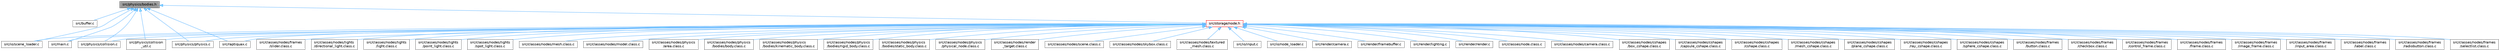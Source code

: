digraph "src/physics/bodies.h"
{
 // LATEX_PDF_SIZE
  bgcolor="transparent";
  edge [fontname=Helvetica,fontsize=10,labelfontname=Helvetica,labelfontsize=10];
  node [fontname=Helvetica,fontsize=10,shape=box,height=0.2,width=0.4];
  Node1 [id="Node000001",label="src/physics/bodies.h",height=0.2,width=0.4,color="gray40", fillcolor="grey60", style="filled", fontcolor="black",tooltip=" "];
  Node1 -> Node2 [id="edge1_Node000001_Node000002",dir="back",color="steelblue1",style="solid",tooltip=" "];
  Node2 [id="Node000002",label="src/buffer.c",height=0.2,width=0.4,color="grey40", fillcolor="white", style="filled",URL="$buffer_8c.html",tooltip=" "];
  Node1 -> Node3 [id="edge2_Node000001_Node000003",dir="back",color="steelblue1",style="solid",tooltip=" "];
  Node3 [id="Node000003",label="src/io/scene_loader.c",height=0.2,width=0.4,color="grey40", fillcolor="white", style="filled",URL="$scene__loader_8c.html",tooltip=" "];
  Node1 -> Node4 [id="edge3_Node000001_Node000004",dir="back",color="steelblue1",style="solid",tooltip=" "];
  Node4 [id="Node000004",label="src/main.c",height=0.2,width=0.4,color="grey40", fillcolor="white", style="filled",URL="$main_8c.html",tooltip=" "];
  Node1 -> Node5 [id="edge4_Node000001_Node000005",dir="back",color="steelblue1",style="solid",tooltip=" "];
  Node5 [id="Node000005",label="src/physics/collision.c",height=0.2,width=0.4,color="grey40", fillcolor="white", style="filled",URL="$collision_8c.html",tooltip=" "];
  Node1 -> Node6 [id="edge5_Node000001_Node000006",dir="back",color="steelblue1",style="solid",tooltip=" "];
  Node6 [id="Node000006",label="src/physics/collision\l_util.c",height=0.2,width=0.4,color="grey40", fillcolor="white", style="filled",URL="$collision__util_8c.html",tooltip=" "];
  Node1 -> Node7 [id="edge6_Node000001_Node000007",dir="back",color="steelblue1",style="solid",tooltip=" "];
  Node7 [id="Node000007",label="src/physics/physics.c",height=0.2,width=0.4,color="grey40", fillcolor="white", style="filled",URL="$physics_8c.html",tooltip=" "];
  Node1 -> Node8 [id="edge7_Node000001_Node000008",dir="back",color="steelblue1",style="solid",tooltip=" "];
  Node8 [id="Node000008",label="src/raptiquax.c",height=0.2,width=0.4,color="grey40", fillcolor="white", style="filled",URL="$raptiquax_8c.html",tooltip=" "];
  Node1 -> Node9 [id="edge8_Node000001_Node000009",dir="back",color="steelblue1",style="solid",tooltip=" "];
  Node9 [id="Node000009",label="src/storage/node.h",height=0.2,width=0.4,color="red", fillcolor="#FFF0F0", style="filled",URL="$node_8h.html",tooltip="Defines the structure for a tree and its nodes used in the project."];
  Node9 -> Node10 [id="edge9_Node000009_Node000010",dir="back",color="steelblue1",style="solid",tooltip=" "];
  Node10 [id="Node000010",label="src/classes/node.class.c",height=0.2,width=0.4,color="grey40", fillcolor="white", style="filled",URL="$node_8class_8c.html",tooltip="Implementation of the node class for the ProjetSDLOpenGLL2 project."];
  Node9 -> Node11 [id="edge10_Node000009_Node000011",dir="back",color="steelblue1",style="solid",tooltip=" "];
  Node11 [id="Node000011",label="src/classes/nodes/camera.class.c",height=0.2,width=0.4,color="grey40", fillcolor="white", style="filled",URL="$camera_8class_8c.html",tooltip="This file contains the implementation of the Camera class."];
  Node9 -> Node12 [id="edge11_Node000009_Node000012",dir="back",color="steelblue1",style="solid",tooltip=" "];
  Node12 [id="Node000012",label="src/classes/nodes/cshapes\l/box_cshape.class.c",height=0.2,width=0.4,color="grey40", fillcolor="white", style="filled",URL="$box__cshape_8class_8c.html",tooltip="This source file defines the BoxCShape class and its associated methods."];
  Node9 -> Node13 [id="edge12_Node000009_Node000013",dir="back",color="steelblue1",style="solid",tooltip=" "];
  Node13 [id="Node000013",label="src/classes/nodes/cshapes\l/capsule_cshape.class.c",height=0.2,width=0.4,color="grey40", fillcolor="white", style="filled",URL="$capsule__cshape_8class_8c.html",tooltip="This file defines the implementation of the capsule shape class."];
  Node9 -> Node14 [id="edge13_Node000009_Node000014",dir="back",color="steelblue1",style="solid",tooltip=" "];
  Node14 [id="Node000014",label="src/classes/nodes/cshapes\l/cshape.class.c",height=0.2,width=0.4,color="grey40", fillcolor="white", style="filled",URL="$cshape_8class_8c.html",tooltip="This file defines the implementation of various CShape classes."];
  Node9 -> Node15 [id="edge14_Node000009_Node000015",dir="back",color="steelblue1",style="solid",tooltip=" "];
  Node15 [id="Node000015",label="src/classes/nodes/cshapes\l/mesh_cshape.class.c",height=0.2,width=0.4,color="grey40", fillcolor="white", style="filled",URL="$mesh__cshape_8class_8c.html",tooltip="This file defines the implementation of mesh shapes for the project."];
  Node9 -> Node16 [id="edge15_Node000009_Node000016",dir="back",color="steelblue1",style="solid",tooltip=" "];
  Node16 [id="Node000016",label="src/classes/nodes/cshapes\l/plane_cshape.class.c",height=0.2,width=0.4,color="grey40", fillcolor="white", style="filled",URL="$plane__cshape_8class_8c.html",tooltip="This file defines the implementation of a plane shape class."];
  Node9 -> Node17 [id="edge16_Node000009_Node000017",dir="back",color="steelblue1",style="solid",tooltip=" "];
  Node17 [id="Node000017",label="src/classes/nodes/cshapes\l/ray_cshape.class.c",height=0.2,width=0.4,color="grey40", fillcolor="white", style="filled",URL="$ray__cshape_8class_8c.html",tooltip="This file defines the implementation of ray-casting shapes."];
  Node9 -> Node18 [id="edge17_Node000009_Node000018",dir="back",color="steelblue1",style="solid",tooltip=" "];
  Node18 [id="Node000018",label="src/classes/nodes/cshapes\l/sphere_cshape.class.c",height=0.2,width=0.4,color="grey40", fillcolor="white", style="filled",URL="$sphere__cshape_8class_8c.html",tooltip="This file contains the implementation of the SphereCShape class."];
  Node9 -> Node19 [id="edge18_Node000009_Node000019",dir="back",color="steelblue1",style="solid",tooltip=" "];
  Node19 [id="Node000019",label="src/classes/nodes/frames\l/button.class.c",height=0.2,width=0.4,color="grey40", fillcolor="white", style="filled",URL="$button_8class_8c.html",tooltip="This file defines the Button class and its associated methods."];
  Node9 -> Node20 [id="edge19_Node000009_Node000020",dir="back",color="steelblue1",style="solid",tooltip=" "];
  Node20 [id="Node000020",label="src/classes/nodes/frames\l/checkbox.class.c",height=0.2,width=0.4,color="grey40", fillcolor="white", style="filled",URL="$checkbox_8class_8c.html",tooltip="Implementation of the Checkbox class for the GUI framework."];
  Node9 -> Node21 [id="edge20_Node000009_Node000021",dir="back",color="steelblue1",style="solid",tooltip=" "];
  Node21 [id="Node000021",label="src/classes/nodes/frames\l/control_frame.class.c",height=0.2,width=0.4,color="grey40", fillcolor="white", style="filled",URL="$control__frame_8class_8c.html",tooltip="This file defines the implementation of the control frame class."];
  Node9 -> Node22 [id="edge21_Node000009_Node000022",dir="back",color="steelblue1",style="solid",tooltip=" "];
  Node22 [id="Node000022",label="src/classes/nodes/frames\l/frame.class.c",height=0.2,width=0.4,color="grey40", fillcolor="white", style="filled",URL="$frame_8class_8c.html",tooltip="This file defines the implementation of frame-related functionalities."];
  Node9 -> Node23 [id="edge22_Node000009_Node000023",dir="back",color="steelblue1",style="solid",tooltip=" "];
  Node23 [id="Node000023",label="src/classes/nodes/frames\l/image_frame.class.c",height=0.2,width=0.4,color="grey40", fillcolor="white", style="filled",URL="$image__frame_8class_8c.html",tooltip="This file contains the implementation of the ImageFrame class."];
  Node9 -> Node24 [id="edge23_Node000009_Node000024",dir="back",color="steelblue1",style="solid",tooltip=" "];
  Node24 [id="Node000024",label="src/classes/nodes/frames\l/input_area.class.c",height=0.2,width=0.4,color="grey40", fillcolor="white", style="filled",URL="$input__area_8class_8c.html",tooltip="This file defines the InputArea class and its associated methods."];
  Node9 -> Node25 [id="edge24_Node000009_Node000025",dir="back",color="steelblue1",style="solid",tooltip=" "];
  Node25 [id="Node000025",label="src/classes/nodes/frames\l/label.class.c",height=0.2,width=0.4,color="grey40", fillcolor="white", style="filled",URL="$label_8class_8c.html",tooltip="This file defines the Label class and its associated functions."];
  Node9 -> Node26 [id="edge25_Node000009_Node000026",dir="back",color="steelblue1",style="solid",tooltip=" "];
  Node26 [id="Node000026",label="src/classes/nodes/frames\l/radiobutton.class.c",height=0.2,width=0.4,color="grey40", fillcolor="white", style="filled",URL="$radiobutton_8class_8c.html",tooltip="Implementation of the RadioButton class."];
  Node9 -> Node27 [id="edge26_Node000009_Node000027",dir="back",color="steelblue1",style="solid",tooltip=" "];
  Node27 [id="Node000027",label="src/classes/nodes/frames\l/selectlist.class.c",height=0.2,width=0.4,color="grey40", fillcolor="white", style="filled",URL="$selectlist_8class_8c.html",tooltip="This file implements the functionality for a selectable list frame in the application."];
  Node9 -> Node28 [id="edge27_Node000009_Node000028",dir="back",color="steelblue1",style="solid",tooltip=" "];
  Node28 [id="Node000028",label="src/classes/nodes/frames\l/slider.class.c",height=0.2,width=0.4,color="grey40", fillcolor="white", style="filled",URL="$slider_8class_8c.html",tooltip=" "];
  Node9 -> Node29 [id="edge28_Node000009_Node000029",dir="back",color="steelblue1",style="solid",tooltip=" "];
  Node29 [id="Node000029",label="src/classes/nodes/lights\l/directional_light.class.c",height=0.2,width=0.4,color="grey40", fillcolor="white", style="filled",URL="$directional__light_8class_8c.html",tooltip="This file contains the implementation of the directional light class."];
  Node9 -> Node30 [id="edge29_Node000009_Node000030",dir="back",color="steelblue1",style="solid",tooltip=" "];
  Node30 [id="Node000030",label="src/classes/nodes/lights\l/light.class.c",height=0.2,width=0.4,color="grey40", fillcolor="white", style="filled",URL="$light_8class_8c.html",tooltip="This file contains the implementation of the light class for the project."];
  Node9 -> Node31 [id="edge30_Node000009_Node000031",dir="back",color="steelblue1",style="solid",tooltip=" "];
  Node31 [id="Node000031",label="src/classes/nodes/lights\l/point_light.class.c",height=0.2,width=0.4,color="grey40", fillcolor="white", style="filled",URL="$point__light_8class_8c.html",tooltip="This file contains the implementation of the PointLight class."];
  Node9 -> Node32 [id="edge31_Node000009_Node000032",dir="back",color="steelblue1",style="solid",tooltip=" "];
  Node32 [id="Node000032",label="src/classes/nodes/lights\l/spot_light.class.c",height=0.2,width=0.4,color="grey40", fillcolor="white", style="filled",URL="$spot__light_8class_8c.html",tooltip="This file contains the implementation of the SpotLight class."];
  Node9 -> Node33 [id="edge32_Node000009_Node000033",dir="back",color="steelblue1",style="solid",tooltip=" "];
  Node33 [id="Node000033",label="src/classes/nodes/mesh.class.c",height=0.2,width=0.4,color="grey40", fillcolor="white", style="filled",URL="$mesh_8class_8c.html",tooltip="This file defines the implementation of the Mesh class."];
  Node9 -> Node34 [id="edge33_Node000009_Node000034",dir="back",color="steelblue1",style="solid",tooltip=" "];
  Node34 [id="Node000034",label="src/classes/nodes/model.class.c",height=0.2,width=0.4,color="grey40", fillcolor="white", style="filled",URL="$model_8class_8c.html",tooltip="This file contains the implementation of the model class."];
  Node9 -> Node35 [id="edge34_Node000009_Node000035",dir="back",color="steelblue1",style="solid",tooltip=" "];
  Node35 [id="Node000035",label="src/classes/nodes/physics\l/area.class.c",height=0.2,width=0.4,color="grey40", fillcolor="white", style="filled",URL="$area_8class_8c.html",tooltip="This file handles the physics area nodes in the project."];
  Node9 -> Node36 [id="edge35_Node000009_Node000036",dir="back",color="steelblue1",style="solid",tooltip=" "];
  Node36 [id="Node000036",label="src/classes/nodes/physics\l/bodies/body.class.c",height=0.2,width=0.4,color="grey40", fillcolor="white", style="filled",URL="$body_8class_8c.html",tooltip="This file defines the body class for the physics engine."];
  Node9 -> Node37 [id="edge36_Node000009_Node000037",dir="back",color="steelblue1",style="solid",tooltip=" "];
  Node37 [id="Node000037",label="src/classes/nodes/physics\l/bodies/kinematic_body.class.c",height=0.2,width=0.4,color="grey40", fillcolor="white", style="filled",URL="$kinematic__body_8class_8c.html",tooltip="This file defines the implementation of kinematic bodies for the physics engine."];
  Node9 -> Node38 [id="edge37_Node000009_Node000038",dir="back",color="steelblue1",style="solid",tooltip=" "];
  Node38 [id="Node000038",label="src/classes/nodes/physics\l/bodies/rigid_body.class.c",height=0.2,width=0.4,color="grey40", fillcolor="white", style="filled",URL="$rigid__body_8class_8c.html",tooltip="This source file defines the implementation of rigid body physics for the project."];
  Node9 -> Node39 [id="edge38_Node000009_Node000039",dir="back",color="steelblue1",style="solid",tooltip=" "];
  Node39 [id="Node000039",label="src/classes/nodes/physics\l/bodies/static_body.class.c",height=0.2,width=0.4,color="grey40", fillcolor="white", style="filled",URL="$static__body_8class_8c.html",tooltip="This file defines the implementation of static bodies in the physics engine."];
  Node9 -> Node40 [id="edge39_Node000009_Node000040",dir="back",color="steelblue1",style="solid",tooltip=" "];
  Node40 [id="Node000040",label="src/classes/nodes/physics\l/physical_node.class.c",height=0.2,width=0.4,color="grey40", fillcolor="white", style="filled",URL="$physical__node_8class_8c.html",tooltip="This file contains the implementation of the PhysicalNode class."];
  Node9 -> Node41 [id="edge40_Node000009_Node000041",dir="back",color="steelblue1",style="solid",tooltip=" "];
  Node41 [id="Node000041",label="src/classes/nodes/render\l_target.class.c",height=0.2,width=0.4,color="grey40", fillcolor="white", style="filled",URL="$render__target_8class_8c.html",tooltip="Framebuffer class implementation."];
  Node9 -> Node42 [id="edge41_Node000009_Node000042",dir="back",color="steelblue1",style="solid",tooltip=" "];
  Node42 [id="Node000042",label="src/classes/nodes/scene.class.c",height=0.2,width=0.4,color="grey40", fillcolor="white", style="filled",URL="$scene_8class_8c.html",tooltip="This file contains the implementation of the scene class."];
  Node9 -> Node43 [id="edge42_Node000009_Node000043",dir="back",color="steelblue1",style="solid",tooltip=" "];
  Node43 [id="Node000043",label="src/classes/nodes/skybox.class.c",height=0.2,width=0.4,color="grey40", fillcolor="white", style="filled",URL="$skybox_8class_8c.html",tooltip="This file contains the implementation of the Skybox class."];
  Node9 -> Node44 [id="edge43_Node000009_Node000044",dir="back",color="steelblue1",style="solid",tooltip=" "];
  Node44 [id="Node000044",label="src/classes/nodes/textured\l_mesh.class.c",height=0.2,width=0.4,color="grey40", fillcolor="white", style="filled",URL="$textured__mesh_8class_8c.html",tooltip="This file contains the implementation of the TexturedMesh class."];
  Node9 -> Node45 [id="edge44_Node000009_Node000045",dir="back",color="steelblue1",style="solid",tooltip=" "];
  Node45 [id="Node000045",label="src/io/input.c",height=0.2,width=0.4,color="grey40", fillcolor="white", style="filled",URL="$input_8c.html",tooltip=" "];
  Node9 -> Node46 [id="edge45_Node000009_Node000046",dir="back",color="steelblue1",style="solid",tooltip=" "];
  Node46 [id="Node000046",label="src/io/node_loader.c",height=0.2,width=0.4,color="grey40", fillcolor="white", style="filled",URL="$node__loader_8c.html",tooltip=" "];
  Node9 -> Node3 [id="edge46_Node000009_Node000003",dir="back",color="steelblue1",style="solid",tooltip=" "];
  Node9 -> Node4 [id="edge47_Node000009_Node000004",dir="back",color="steelblue1",style="solid",tooltip=" "];
  Node9 -> Node5 [id="edge48_Node000009_Node000005",dir="back",color="steelblue1",style="solid",tooltip=" "];
  Node9 -> Node6 [id="edge49_Node000009_Node000006",dir="back",color="steelblue1",style="solid",tooltip=" "];
  Node9 -> Node7 [id="edge50_Node000009_Node000007",dir="back",color="steelblue1",style="solid",tooltip=" "];
  Node9 -> Node8 [id="edge51_Node000009_Node000008",dir="back",color="steelblue1",style="solid",tooltip=" "];
  Node9 -> Node47 [id="edge52_Node000009_Node000047",dir="back",color="steelblue1",style="solid",tooltip=" "];
  Node47 [id="Node000047",label="src/render/camera.c",height=0.2,width=0.4,color="grey40", fillcolor="white", style="filled",URL="$camera_8c.html",tooltip=" "];
  Node9 -> Node48 [id="edge53_Node000009_Node000048",dir="back",color="steelblue1",style="solid",tooltip=" "];
  Node48 [id="Node000048",label="src/render/framebuffer.c",height=0.2,width=0.4,color="grey40", fillcolor="white", style="filled",URL="$framebuffer_8c.html",tooltip=" "];
  Node9 -> Node49 [id="edge54_Node000009_Node000049",dir="back",color="steelblue1",style="solid",tooltip=" "];
  Node49 [id="Node000049",label="src/render/lighting.c",height=0.2,width=0.4,color="grey40", fillcolor="white", style="filled",URL="$lighting_8c.html",tooltip=" "];
  Node9 -> Node50 [id="edge55_Node000009_Node000050",dir="back",color="steelblue1",style="solid",tooltip=" "];
  Node50 [id="Node000050",label="src/render/render.c",height=0.2,width=0.4,color="grey40", fillcolor="white", style="filled",URL="$render_8c.html",tooltip=" "];
}
